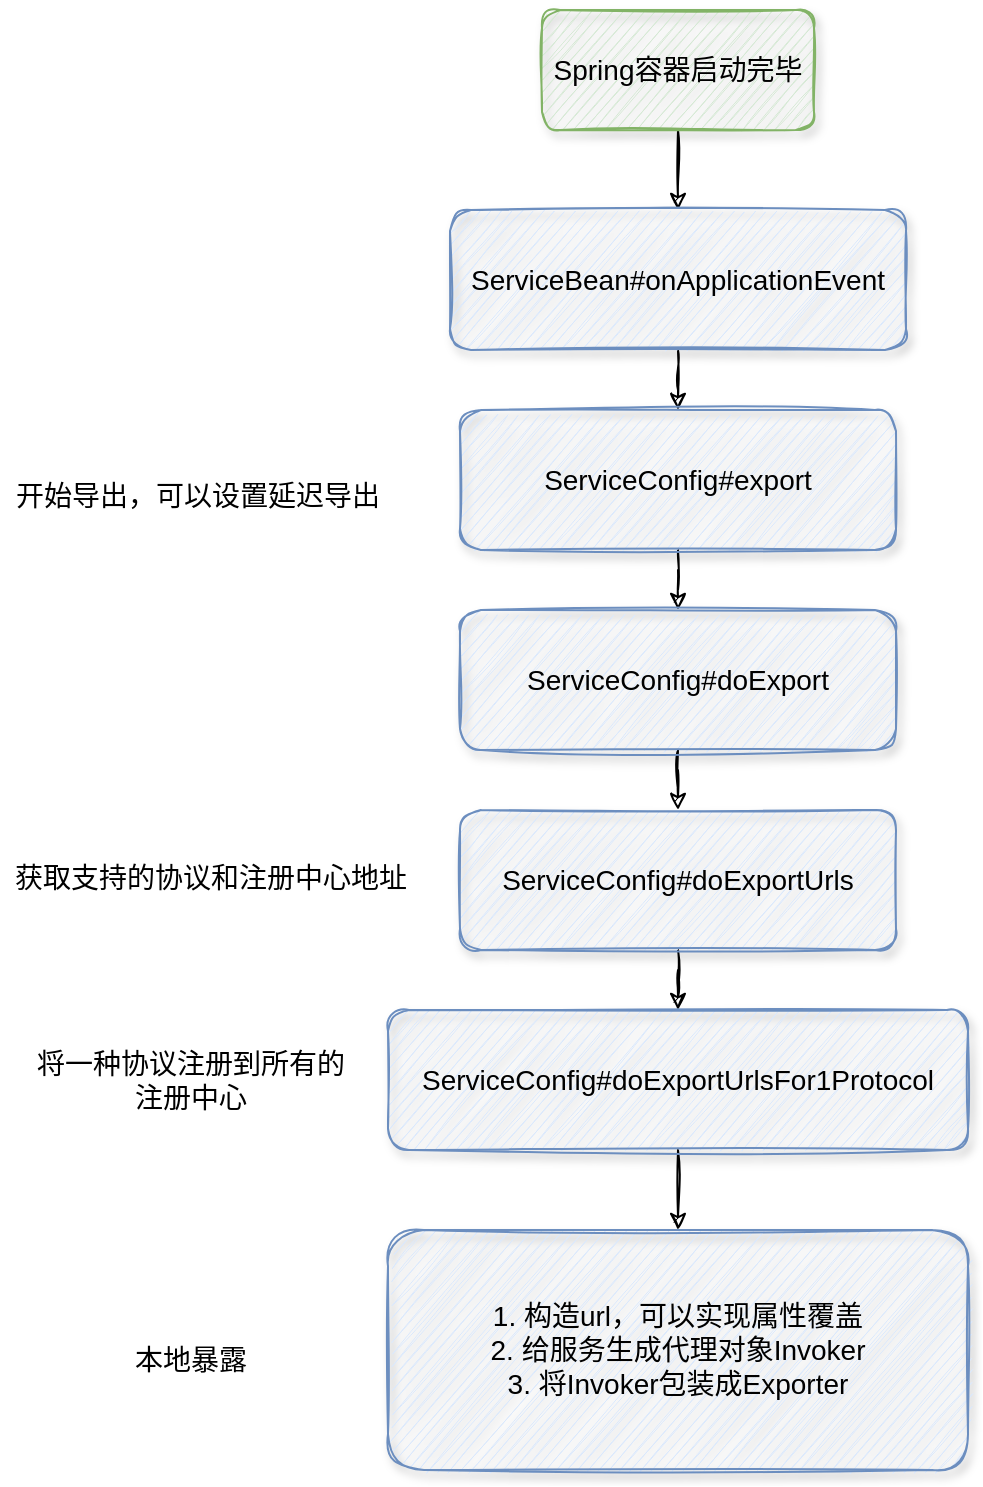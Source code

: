 <mxfile version="13.8.7" type="github">
  <diagram id="J2Wv0a1sOJpeP9RNFl0m" name="Page-1">
    <mxGraphModel dx="1426" dy="771" grid="1" gridSize="10" guides="1" tooltips="1" connect="1" arrows="1" fold="1" page="1" pageScale="1" pageWidth="827" pageHeight="1169" math="0" shadow="0">
      <root>
        <mxCell id="0" />
        <mxCell id="1" parent="0" />
        <mxCell id="OACHYvRTCOuawD0EWgq4-9" value="" style="edgeStyle=orthogonalEdgeStyle;rounded=0;orthogonalLoop=1;jettySize=auto;html=1;sketch=1;" edge="1" parent="1" source="OACHYvRTCOuawD0EWgq4-2" target="OACHYvRTCOuawD0EWgq4-3">
          <mxGeometry relative="1" as="geometry" />
        </mxCell>
        <mxCell id="OACHYvRTCOuawD0EWgq4-2" value="&lt;font style=&quot;font-size: 14px&quot;&gt;Spring容器启动完毕&lt;/font&gt;" style="rounded=1;whiteSpace=wrap;html=1;shadow=1;fillColor=#d5e8d4;strokeColor=#82b366;sketch=1;" vertex="1" parent="1">
          <mxGeometry x="294" y="100" width="136" height="60" as="geometry" />
        </mxCell>
        <mxCell id="OACHYvRTCOuawD0EWgq4-10" value="" style="edgeStyle=orthogonalEdgeStyle;rounded=0;sketch=1;orthogonalLoop=1;jettySize=auto;html=1;" edge="1" parent="1" source="OACHYvRTCOuawD0EWgq4-3" target="OACHYvRTCOuawD0EWgq4-5">
          <mxGeometry relative="1" as="geometry" />
        </mxCell>
        <mxCell id="OACHYvRTCOuawD0EWgq4-3" value="&lt;font style=&quot;font-size: 14px&quot;&gt;ServiceBean#onApplicationEvent&lt;/font&gt;" style="rounded=1;whiteSpace=wrap;html=1;shadow=1;fillColor=#dae8fc;strokeColor=#6c8ebf;sketch=1;" vertex="1" parent="1">
          <mxGeometry x="248" y="200" width="228" height="70" as="geometry" />
        </mxCell>
        <mxCell id="OACHYvRTCOuawD0EWgq4-4" style="edgeStyle=orthogonalEdgeStyle;rounded=0;orthogonalLoop=1;jettySize=auto;html=1;exitX=0.5;exitY=1;exitDx=0;exitDy=0;" edge="1" parent="1" source="OACHYvRTCOuawD0EWgq4-2" target="OACHYvRTCOuawD0EWgq4-2">
          <mxGeometry relative="1" as="geometry" />
        </mxCell>
        <mxCell id="OACHYvRTCOuawD0EWgq4-12" value="" style="edgeStyle=orthogonalEdgeStyle;rounded=0;sketch=1;orthogonalLoop=1;jettySize=auto;html=1;" edge="1" parent="1" source="OACHYvRTCOuawD0EWgq4-5" target="OACHYvRTCOuawD0EWgq4-6">
          <mxGeometry relative="1" as="geometry" />
        </mxCell>
        <mxCell id="OACHYvRTCOuawD0EWgq4-5" value="&lt;font style=&quot;font-size: 14px&quot;&gt;ServiceConfig#export&lt;/font&gt;" style="rounded=1;whiteSpace=wrap;html=1;shadow=1;fillColor=#dae8fc;strokeColor=#6c8ebf;sketch=1;" vertex="1" parent="1">
          <mxGeometry x="253" y="300" width="218" height="70" as="geometry" />
        </mxCell>
        <mxCell id="OACHYvRTCOuawD0EWgq4-13" value="" style="edgeStyle=orthogonalEdgeStyle;rounded=0;sketch=1;orthogonalLoop=1;jettySize=auto;html=1;" edge="1" parent="1" source="OACHYvRTCOuawD0EWgq4-6" target="OACHYvRTCOuawD0EWgq4-7">
          <mxGeometry relative="1" as="geometry" />
        </mxCell>
        <mxCell id="OACHYvRTCOuawD0EWgq4-6" value="&lt;font style=&quot;font-size: 14px&quot;&gt;ServiceConfig#doExport&lt;/font&gt;" style="rounded=1;whiteSpace=wrap;html=1;shadow=1;fillColor=#dae8fc;strokeColor=#6c8ebf;sketch=1;" vertex="1" parent="1">
          <mxGeometry x="253" y="400" width="218" height="70" as="geometry" />
        </mxCell>
        <mxCell id="OACHYvRTCOuawD0EWgq4-14" value="" style="edgeStyle=orthogonalEdgeStyle;rounded=0;sketch=1;orthogonalLoop=1;jettySize=auto;html=1;" edge="1" parent="1" source="OACHYvRTCOuawD0EWgq4-7" target="OACHYvRTCOuawD0EWgq4-8">
          <mxGeometry relative="1" as="geometry" />
        </mxCell>
        <mxCell id="OACHYvRTCOuawD0EWgq4-7" value="&lt;font style=&quot;font-size: 14px&quot;&gt;ServiceConfig#doExportUrls&lt;/font&gt;" style="rounded=1;whiteSpace=wrap;html=1;shadow=1;fillColor=#dae8fc;strokeColor=#6c8ebf;sketch=1;" vertex="1" parent="1">
          <mxGeometry x="253" y="500" width="218" height="70" as="geometry" />
        </mxCell>
        <mxCell id="OACHYvRTCOuawD0EWgq4-24" value="" style="edgeStyle=orthogonalEdgeStyle;rounded=0;sketch=1;orthogonalLoop=1;jettySize=auto;html=1;" edge="1" parent="1" source="OACHYvRTCOuawD0EWgq4-8" target="OACHYvRTCOuawD0EWgq4-15">
          <mxGeometry relative="1" as="geometry" />
        </mxCell>
        <mxCell id="OACHYvRTCOuawD0EWgq4-8" value="&lt;font style=&quot;font-size: 14px&quot;&gt;ServiceConfig#doExportUrlsFor1Protocol&lt;/font&gt;" style="rounded=1;whiteSpace=wrap;html=1;shadow=1;fillColor=#dae8fc;strokeColor=#6c8ebf;sketch=1;" vertex="1" parent="1">
          <mxGeometry x="217" y="600" width="290" height="70" as="geometry" />
        </mxCell>
        <mxCell id="OACHYvRTCOuawD0EWgq4-15" value="&lt;span style=&quot;font-size: 14px&quot;&gt;1. 构造url，可以实现属性覆盖&lt;/span&gt;&lt;br&gt;&lt;span style=&quot;font-size: 14px&quot;&gt;2. 给服务生成代理对象Invoker&lt;/span&gt;&lt;br&gt;&lt;span style=&quot;font-size: 14px&quot;&gt;3. 将Invoker包装成Exporter&lt;/span&gt;" style="rounded=1;whiteSpace=wrap;html=1;shadow=1;fillColor=#dae8fc;strokeColor=#6c8ebf;sketch=1;" vertex="1" parent="1">
          <mxGeometry x="217" y="710" width="290" height="120" as="geometry" />
        </mxCell>
        <mxCell id="OACHYvRTCOuawD0EWgq4-16" value="&lt;font style=&quot;font-size: 14px&quot;&gt;开始导出，可以设置延迟导出&lt;/font&gt;" style="text;html=1;strokeColor=none;fillColor=none;align=center;verticalAlign=middle;whiteSpace=wrap;rounded=0;shadow=1;sketch=1;" vertex="1" parent="1">
          <mxGeometry x="27" y="325" width="190" height="35" as="geometry" />
        </mxCell>
        <mxCell id="OACHYvRTCOuawD0EWgq4-20" value="&lt;span style=&quot;font-size: 14px&quot;&gt;获取支持的协议和注册中心地址&lt;/span&gt;" style="text;html=1;strokeColor=none;fillColor=none;align=center;verticalAlign=middle;whiteSpace=wrap;rounded=0;shadow=1;sketch=1;" vertex="1" parent="1">
          <mxGeometry x="27" y="517.5" width="203" height="32.5" as="geometry" />
        </mxCell>
        <mxCell id="OACHYvRTCOuawD0EWgq4-21" value="&lt;span style=&quot;font-size: 14px&quot;&gt;将一种协议注册到所有的注册中心&lt;/span&gt;" style="text;html=1;strokeColor=none;fillColor=none;align=center;verticalAlign=middle;whiteSpace=wrap;rounded=0;shadow=1;sketch=1;" vertex="1" parent="1">
          <mxGeometry x="37" y="620" width="163" height="30" as="geometry" />
        </mxCell>
        <mxCell id="OACHYvRTCOuawD0EWgq4-23" value="&lt;span style=&quot;font-size: 14px&quot;&gt;本地暴露&lt;/span&gt;" style="text;html=1;strokeColor=none;fillColor=none;align=center;verticalAlign=middle;whiteSpace=wrap;rounded=0;shadow=1;sketch=1;" vertex="1" parent="1">
          <mxGeometry x="37" y="760" width="163" height="30" as="geometry" />
        </mxCell>
      </root>
    </mxGraphModel>
  </diagram>
</mxfile>

